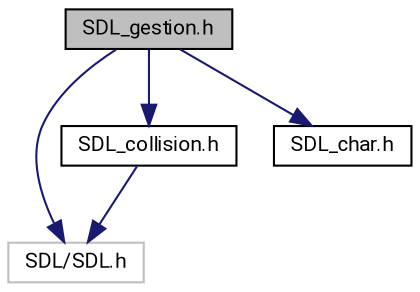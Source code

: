 digraph "SDL_gestion.h"
{
 // LATEX_PDF_SIZE
  edge [fontname="Roboto",fontsize="10",labelfontname="Roboto",labelfontsize="10"];
  node [fontname="Roboto",fontsize="10",shape=record];
  Node0 [label="SDL_gestion.h",height=0.2,width=0.4,color="black", fillcolor="grey75", style="filled", fontcolor="black",tooltip=" "];
  Node0 -> Node1 [color="midnightblue",fontsize="10",style="solid",fontname="Roboto"];
  Node1 [label="SDL/SDL.h",height=0.2,width=0.4,color="grey75", fillcolor="white", style="filled",tooltip=" "];
  Node0 -> Node2 [color="midnightblue",fontsize="10",style="solid",fontname="Roboto"];
  Node2 [label="SDL_collision.h",height=0.2,width=0.4,color="black", fillcolor="white", style="filled",URL="$SDL__collision_8h.html",tooltip=" "];
  Node2 -> Node1 [color="midnightblue",fontsize="10",style="solid",fontname="Roboto"];
  Node0 -> Node3 [color="midnightblue",fontsize="10",style="solid",fontname="Roboto"];
  Node3 [label="SDL_char.h",height=0.2,width=0.4,color="black", fillcolor="white", style="filled",URL="$SDL__char_8h.html",tooltip=" "];
}
